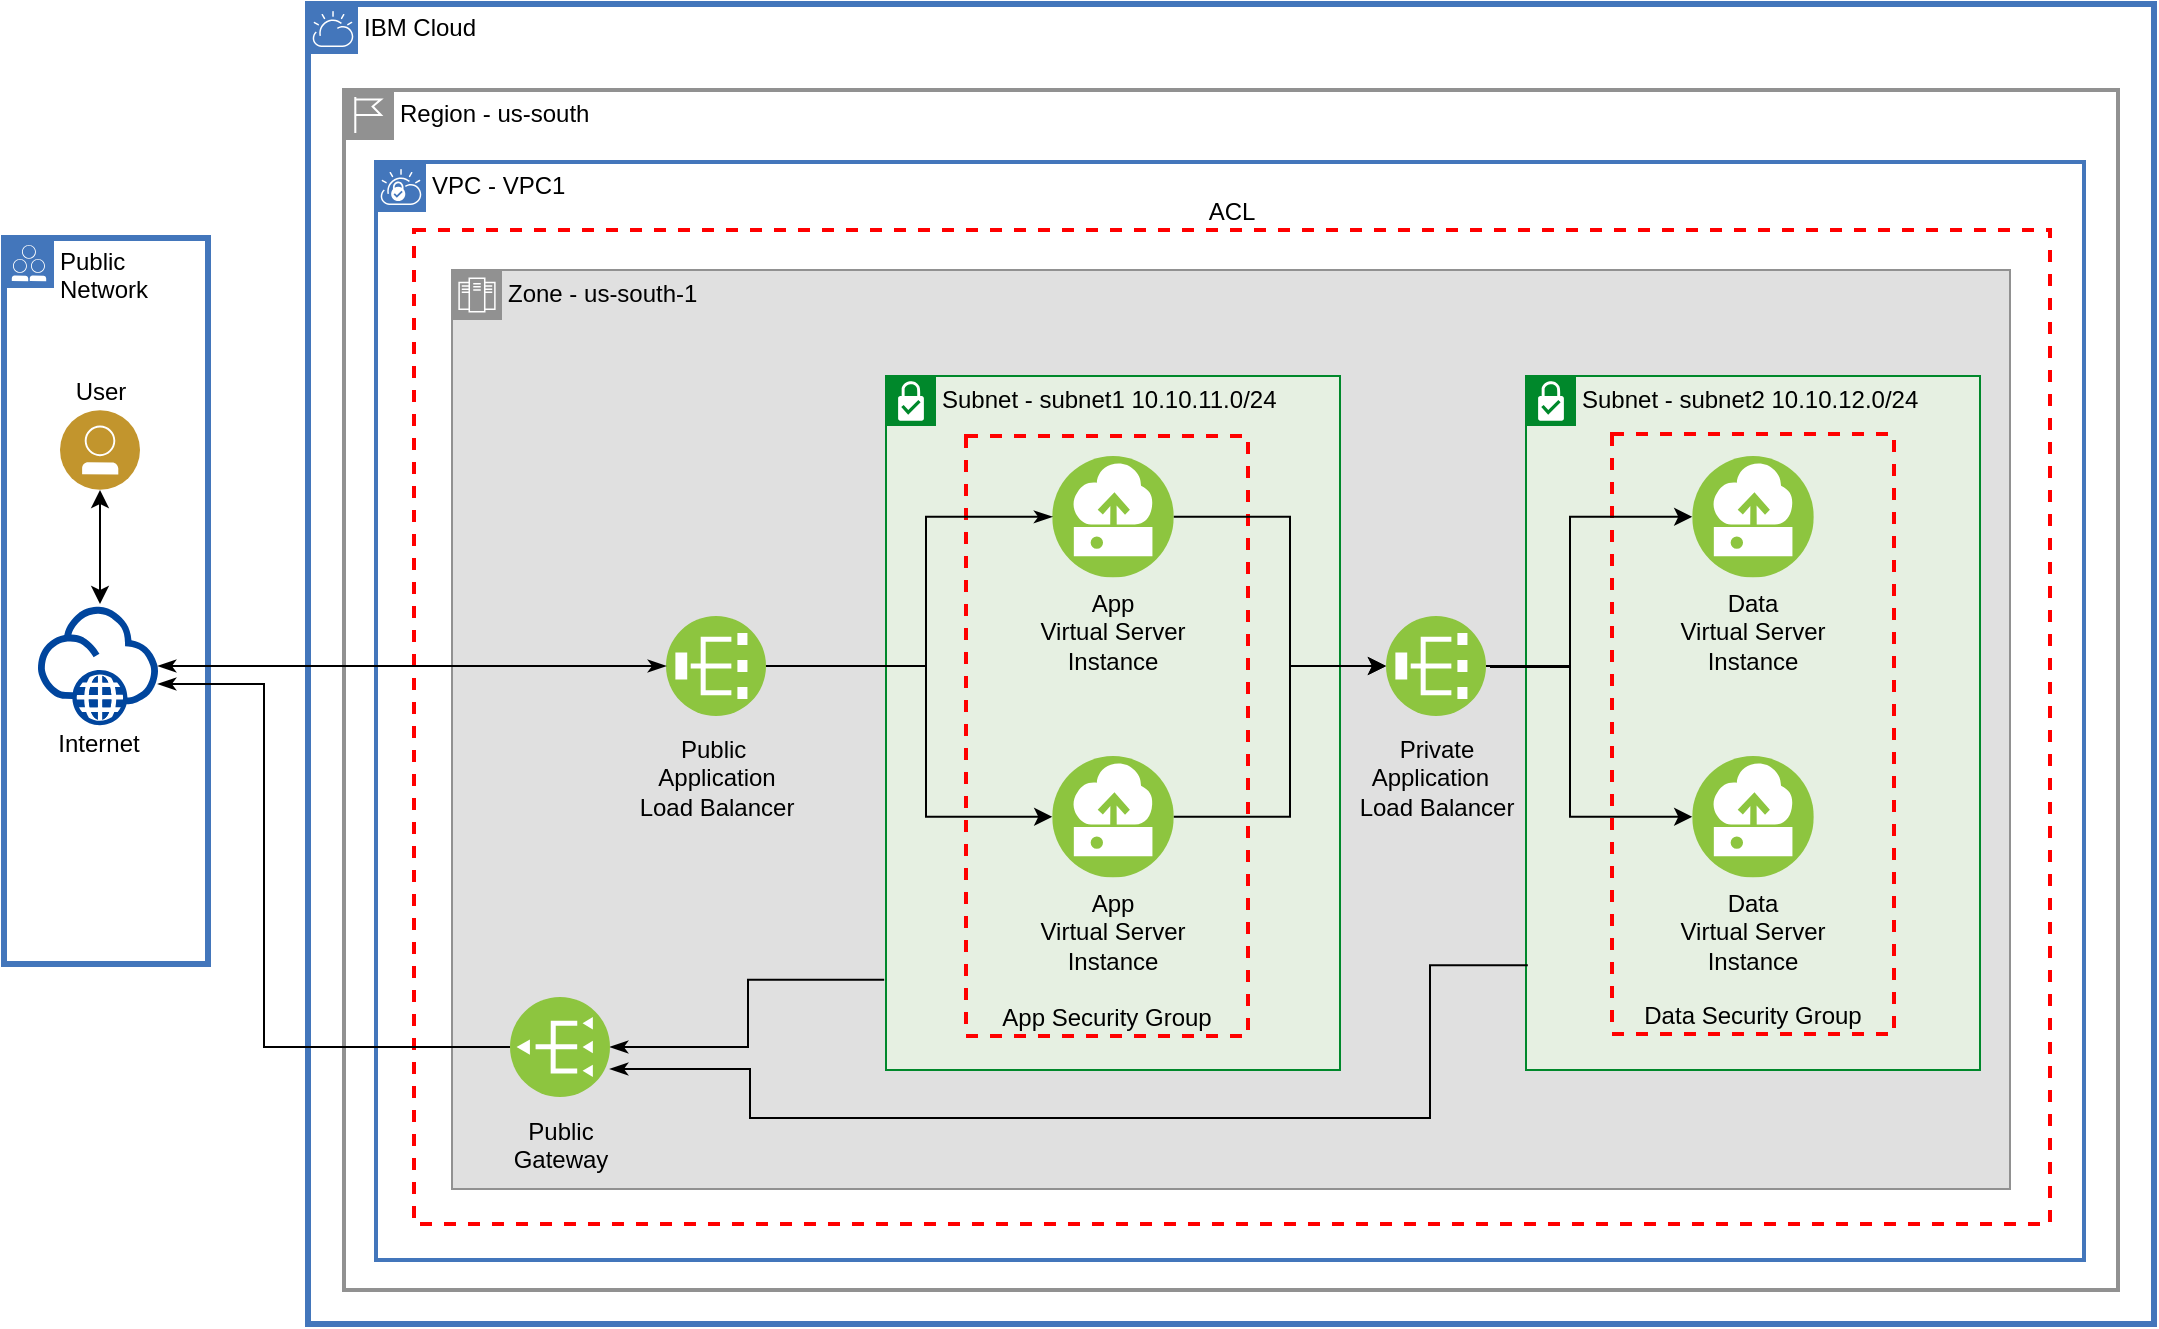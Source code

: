 <mxfile version="13.9.9" type="device"><diagram id="gla63Dk0FSsQ5Y3dld1r" name="Page-1"><mxGraphModel dx="2595" dy="769" grid="1" gridSize="10" guides="1" tooltips="1" connect="1" arrows="1" fold="1" page="1" pageScale="1" pageWidth="1169" pageHeight="827" math="0" shadow="0"><root><mxCell id="0"/><mxCell id="1" parent="0"/><mxCell id="XdhBxeVjwwG-wrsQRxkh-4" value="Public&lt;br&gt;Network" style="shape=mxgraph.ibm.box;prType=public;fontStyle=0;verticalAlign=top;align=left;spacingLeft=32;spacingTop=4;fillColor=none;rounded=0;whiteSpace=wrap;html=1;strokeColor=#4376BB;strokeWidth=3;dashed=0;container=1;spacing=-4;collapsible=0;expand=0;recursiveResize=0;" parent="1" vertex="1"><mxGeometry x="-50" y="237" width="102" height="363" as="geometry"/></mxCell><mxCell id="dCvMZ2OZZOgdDhihUdpA-3" value="Internet" style="aspect=fixed;perimeter=ellipsePerimeter;html=1;align=center;shadow=0;dashed=0;image;image=img/lib/ibm/vpc/Internet.svg;labelPosition=center;verticalLabelPosition=bottom;verticalAlign=top;fontSize=12;spacingTop=-5;" parent="XdhBxeVjwwG-wrsQRxkh-4" vertex="1"><mxGeometry x="17" y="184" width="60" height="60" as="geometry"/></mxCell><mxCell id="dCvMZ2OZZOgdDhihUdpA-59" value="User" style="aspect=fixed;perimeter=ellipsePerimeter;html=1;align=center;shadow=0;dashed=0;image;image=img/lib/ibm/users/user.svg;labelPosition=center;verticalLabelPosition=top;verticalAlign=bottom;" parent="XdhBxeVjwwG-wrsQRxkh-4" vertex="1"><mxGeometry x="28" y="86" width="40" height="40" as="geometry"/></mxCell><mxCell id="wxzdjMefMCO8B9M6MLoJ-5" value="" style="edgeStyle=elbowEdgeStyle;rounded=0;elbow=vertical;html=1;labelBackgroundColor=#ffffff;startArrow=classic;startFill=1;startSize=6;endArrow=classic;endFill=1;endSize=6;jettySize=auto;orthogonalLoop=1;strokeWidth=1;fontSize=14;" parent="XdhBxeVjwwG-wrsQRxkh-4" target="dCvMZ2OZZOgdDhihUdpA-59" edge="1"><mxGeometry width="60" height="60" relative="1" as="geometry"><mxPoint x="48" y="183" as="sourcePoint"/><mxPoint x="50" y="160" as="targetPoint"/><Array as="points"><mxPoint x="48" y="157"/></Array></mxGeometry></mxCell><mxCell id="dCvMZ2OZZOgdDhihUdpA-4" value="IBM Cloud" style="shape=mxgraph.ibm.box;prType=cloud;fontStyle=0;verticalAlign=top;align=left;spacingLeft=32;spacingTop=4;fillColor=none;rounded=0;whiteSpace=wrap;html=1;strokeColor=#4376BB;strokeWidth=3;dashed=0;container=1;spacing=-4;collapsible=0;expand=0;recursiveResize=0;" parent="1" vertex="1"><mxGeometry x="102" y="120" width="923" height="660" as="geometry"/></mxCell><mxCell id="dCvMZ2OZZOgdDhihUdpA-5" value="Region - us-south" style="shape=mxgraph.ibm.box;prType=region;fontStyle=0;verticalAlign=top;align=left;spacingLeft=32;spacingTop=4;fillColor=none;rounded=0;whiteSpace=wrap;html=1;strokeColor=#919191;strokeWidth=2;dashed=0;container=1;spacing=-4;collapsible=0;expand=0;recursiveResize=0;" parent="dCvMZ2OZZOgdDhihUdpA-4" vertex="1"><mxGeometry x="18" y="43" width="887" height="600" as="geometry"/></mxCell><mxCell id="dCvMZ2OZZOgdDhihUdpA-6" value="VPC - VPC1" style="shape=mxgraph.ibm.box;prType=vpc;fontStyle=0;verticalAlign=top;align=left;spacingLeft=32;spacingTop=4;fillColor=none;rounded=0;whiteSpace=wrap;html=1;strokeColor=#4376BB;strokeWidth=2;dashed=0;container=1;spacing=-4;collapsible=0;expand=0;recursiveResize=0;" parent="dCvMZ2OZZOgdDhihUdpA-5" vertex="1"><mxGeometry x="16" y="36" width="854" height="549" as="geometry"/></mxCell><mxCell id="dCvMZ2OZZOgdDhihUdpA-7" value="&lt;div&gt;&lt;font style=&quot;font-size: 12px&quot;&gt;Zone - us-south-1&lt;br&gt;&lt;/font&gt;&lt;/div&gt;" style="shape=mxgraph.ibm.box;prType=zone;fontStyle=0;verticalAlign=top;align=left;spacingLeft=32;spacingTop=4;fillColor=#E0E0E0;rounded=0;whiteSpace=wrap;html=1;strokeColor=#919191;strokeWidth=1;dashed=0;container=1;spacing=-4;collapsible=0;expand=0;recursiveResize=0;" parent="dCvMZ2OZZOgdDhihUdpA-6" vertex="1"><mxGeometry x="38" y="54" width="779" height="459.5" as="geometry"/></mxCell><mxCell id="dCvMZ2OZZOgdDhihUdpA-8" value="&lt;div&gt;&lt;font style=&quot;font-size: 12px&quot;&gt;Subnet - subnet1 10.10.11.0/24&lt;br&gt;&lt;/font&gt;&lt;/div&gt;" style="shape=mxgraph.ibm.box;prType=subnet;fontStyle=0;verticalAlign=top;align=left;spacingLeft=32;spacingTop=4;fillColor=#E6F0E2;rounded=0;whiteSpace=wrap;html=1;strokeColor=#00882B;strokeWidth=1;dashed=0;container=1;spacing=-4;collapsible=0;expand=0;recursiveResize=0;" parent="dCvMZ2OZZOgdDhihUdpA-7" vertex="1"><mxGeometry x="217" y="53" width="227" height="347" as="geometry"/></mxCell><mxCell id="dCvMZ2OZZOgdDhihUdpA-9" value="App Virtual&amp;nbsp;Server Instance" style="aspect=fixed;perimeter=ellipsePerimeter;html=1;align=center;shadow=0;dashed=0;image;image=img/lib/ibm/vpc/Instance.svg;dashPattern=1 1;fontColor=#000000;fontSize=12;labelPosition=center;verticalLabelPosition=bottom;verticalAlign=top;spacingTop=-1;spacingLeft=0;labelBackgroundColor=none;whiteSpace=wrap;" parent="dCvMZ2OZZOgdDhihUdpA-8" vertex="1"><mxGeometry x="83.1" y="40" width="60.8" height="60.8" as="geometry"/></mxCell><mxCell id="eZzAfk2Epl1OtIDaUE8g-6" value="App Virtual&amp;nbsp;Server Instance" style="aspect=fixed;perimeter=ellipsePerimeter;html=1;align=center;shadow=0;dashed=0;image;image=img/lib/ibm/vpc/Instance.svg;dashPattern=1 1;fontColor=#000000;fontSize=12;labelPosition=center;verticalLabelPosition=bottom;verticalAlign=top;spacingTop=-1;spacingLeft=0;labelBackgroundColor=none;whiteSpace=wrap;" parent="dCvMZ2OZZOgdDhihUdpA-8" vertex="1"><mxGeometry x="83.1" y="190" width="60.8" height="60.8" as="geometry"/></mxCell><mxCell id="eZzAfk2Epl1OtIDaUE8g-27" value="App Security Group" style="fontStyle=0;verticalAlign=top;align=center;spacingTop=-23;fillColor=none;rounded=0;whiteSpace=wrap;html=1;strokeColor=#FF0000;strokeWidth=2;dashed=1;container=0;collapsible=0;expand=0;recursiveResize=0;fontColor=#000000;labelPosition=center;verticalLabelPosition=bottom;" parent="dCvMZ2OZZOgdDhihUdpA-8" vertex="1"><mxGeometry x="40" y="30" width="141" height="300" as="geometry"/></mxCell><mxCell id="eZzAfk2Epl1OtIDaUE8g-7" value="&lt;div&gt;&lt;font style=&quot;font-size: 12px&quot;&gt;Subnet - subnet2 10.10.12.0/24&lt;br&gt;&lt;/font&gt;&lt;/div&gt;" style="shape=mxgraph.ibm.box;prType=subnet;fontStyle=0;verticalAlign=top;align=left;spacingLeft=32;spacingTop=4;fillColor=#E6F0E2;rounded=0;whiteSpace=wrap;html=1;strokeColor=#00882B;strokeWidth=1;dashed=0;container=1;spacing=-4;collapsible=0;expand=0;recursiveResize=0;" parent="dCvMZ2OZZOgdDhihUdpA-7" vertex="1"><mxGeometry x="537" y="53" width="227" height="347" as="geometry"/></mxCell><mxCell id="eZzAfk2Epl1OtIDaUE8g-8" value="Data&lt;br&gt;Virtual&amp;nbsp;Server&lt;br&gt;Instance" style="aspect=fixed;perimeter=ellipsePerimeter;html=1;align=center;shadow=0;dashed=0;image;image=img/lib/ibm/vpc/Instance.svg;dashPattern=1 1;fontColor=#000000;fontSize=12;labelPosition=center;verticalLabelPosition=bottom;verticalAlign=top;spacingTop=-1;spacingLeft=0;labelBackgroundColor=none;whiteSpace=wrap;" parent="eZzAfk2Epl1OtIDaUE8g-7" vertex="1"><mxGeometry x="83.1" y="40" width="60.8" height="60.8" as="geometry"/></mxCell><mxCell id="eZzAfk2Epl1OtIDaUE8g-9" value="Data Virtual&amp;nbsp;Server Instance" style="aspect=fixed;perimeter=ellipsePerimeter;html=1;align=center;shadow=0;dashed=0;image;image=img/lib/ibm/vpc/Instance.svg;dashPattern=1 1;fontColor=#000000;fontSize=12;labelPosition=center;verticalLabelPosition=bottom;verticalAlign=top;spacingTop=-1;spacingLeft=0;labelBackgroundColor=none;whiteSpace=wrap;" parent="eZzAfk2Epl1OtIDaUE8g-7" vertex="1"><mxGeometry x="83.1" y="190" width="60.8" height="60.8" as="geometry"/></mxCell><mxCell id="eZzAfk2Epl1OtIDaUE8g-28" value="Data Security Group" style="fontStyle=0;verticalAlign=top;align=center;spacingTop=-23;fillColor=none;rounded=0;whiteSpace=wrap;html=1;strokeColor=#FF0000;strokeWidth=2;dashed=1;container=0;collapsible=0;expand=0;recursiveResize=0;fontColor=#000000;labelPosition=center;verticalLabelPosition=bottom;" parent="eZzAfk2Epl1OtIDaUE8g-7" vertex="1"><mxGeometry x="43" y="29" width="141" height="300" as="geometry"/></mxCell><mxCell id="eZzAfk2Epl1OtIDaUE8g-12" style="edgeStyle=orthogonalEdgeStyle;rounded=0;orthogonalLoop=1;jettySize=auto;html=1;entryX=0;entryY=0.5;entryDx=0;entryDy=0;startArrow=none;startFill=0;fontColor=#000000;" parent="dCvMZ2OZZOgdDhihUdpA-7" target="eZzAfk2Epl1OtIDaUE8g-8" edge="1"><mxGeometry relative="1" as="geometry"><mxPoint x="519" y="198.5" as="sourcePoint"/><Array as="points"><mxPoint x="559" y="199"/><mxPoint x="559" y="123"/></Array></mxGeometry></mxCell><mxCell id="eZzAfk2Epl1OtIDaUE8g-10" value="Private&lt;br&gt;Application&amp;nbsp;&amp;nbsp;&lt;br&gt;Load Balancer" style="aspect=fixed;perimeter=ellipsePerimeter;html=1;align=center;shadow=0;dashed=0;fontSize=12;spacingTop=3;image;image=img/lib/ibm/vpc/LoadBalancer.svg;labelBackgroundColor=none;direction=north;" parent="dCvMZ2OZZOgdDhihUdpA-7" vertex="1"><mxGeometry x="467" y="173" width="50" height="50" as="geometry"/></mxCell><mxCell id="eZzAfk2Epl1OtIDaUE8g-17" style="edgeStyle=orthogonalEdgeStyle;rounded=0;orthogonalLoop=1;jettySize=auto;html=1;exitX=1;exitY=0.5;exitDx=0;exitDy=0;entryX=0;entryY=0.5;entryDx=0;entryDy=0;startArrow=none;startFill=0;endArrow=classicThin;endFill=1;fontColor=#000000;" parent="dCvMZ2OZZOgdDhihUdpA-7" source="eZzAfk2Epl1OtIDaUE8g-11" target="dCvMZ2OZZOgdDhihUdpA-9" edge="1"><mxGeometry relative="1" as="geometry"><Array as="points"><mxPoint x="237" y="198"/><mxPoint x="237" y="123"/></Array></mxGeometry></mxCell><mxCell id="eZzAfk2Epl1OtIDaUE8g-19" style="edgeStyle=orthogonalEdgeStyle;rounded=0;orthogonalLoop=1;jettySize=auto;html=1;exitX=1;exitY=0.5;exitDx=0;exitDy=0;entryX=0;entryY=0.5;entryDx=0;entryDy=0;startArrow=none;startFill=0;endArrow=classic;endFill=1;fontColor=#000000;" parent="dCvMZ2OZZOgdDhihUdpA-7" source="eZzAfk2Epl1OtIDaUE8g-11" target="eZzAfk2Epl1OtIDaUE8g-6" edge="1"><mxGeometry relative="1" as="geometry"><Array as="points"><mxPoint x="237" y="198"/><mxPoint x="237" y="273"/></Array></mxGeometry></mxCell><mxCell id="eZzAfk2Epl1OtIDaUE8g-11" value="Public&amp;nbsp;&lt;br&gt;Application&lt;br&gt;Load Balancer" style="aspect=fixed;perimeter=ellipsePerimeter;html=1;align=center;shadow=0;dashed=0;fontSize=12;spacingTop=3;image;image=img/lib/ibm/vpc/LoadBalancer.svg;labelBackgroundColor=none;direction=north;" parent="dCvMZ2OZZOgdDhihUdpA-7" vertex="1"><mxGeometry x="107" y="173" width="50" height="50" as="geometry"/></mxCell><mxCell id="eZzAfk2Epl1OtIDaUE8g-13" style="edgeStyle=orthogonalEdgeStyle;rounded=0;orthogonalLoop=1;jettySize=auto;html=1;exitX=0;exitY=0.5;exitDx=0;exitDy=0;entryX=0.5;entryY=1;entryDx=0;entryDy=0;startArrow=classic;startFill=1;fontColor=#000000;endArrow=none;endFill=0;" parent="dCvMZ2OZZOgdDhihUdpA-7" source="eZzAfk2Epl1OtIDaUE8g-9" target="eZzAfk2Epl1OtIDaUE8g-10" edge="1"><mxGeometry relative="1" as="geometry"><Array as="points"><mxPoint x="559" y="273"/><mxPoint x="559" y="198"/></Array></mxGeometry></mxCell><mxCell id="eZzAfk2Epl1OtIDaUE8g-14" style="edgeStyle=orthogonalEdgeStyle;rounded=0;orthogonalLoop=1;jettySize=auto;html=1;exitX=1;exitY=0.5;exitDx=0;exitDy=0;entryX=0.5;entryY=0;entryDx=0;entryDy=0;startArrow=none;startFill=0;fontColor=#000000;" parent="dCvMZ2OZZOgdDhihUdpA-7" source="dCvMZ2OZZOgdDhihUdpA-9" target="eZzAfk2Epl1OtIDaUE8g-10" edge="1"><mxGeometry relative="1" as="geometry"><Array as="points"><mxPoint x="419" y="123"/><mxPoint x="419" y="198"/></Array></mxGeometry></mxCell><mxCell id="eZzAfk2Epl1OtIDaUE8g-16" style="edgeStyle=orthogonalEdgeStyle;rounded=0;orthogonalLoop=1;jettySize=auto;html=1;exitX=1;exitY=0.5;exitDx=0;exitDy=0;entryX=0.5;entryY=0;entryDx=0;entryDy=0;startArrow=none;startFill=0;fontColor=#000000;" parent="dCvMZ2OZZOgdDhihUdpA-7" source="eZzAfk2Epl1OtIDaUE8g-6" target="eZzAfk2Epl1OtIDaUE8g-10" edge="1"><mxGeometry relative="1" as="geometry"><Array as="points"><mxPoint x="419" y="273"/><mxPoint x="419" y="198"/></Array></mxGeometry></mxCell><mxCell id="eZzAfk2Epl1OtIDaUE8g-25" style="edgeStyle=orthogonalEdgeStyle;rounded=0;orthogonalLoop=1;jettySize=auto;html=1;exitX=0;exitY=0.5;exitDx=0;exitDy=0;startArrow=classicThin;startFill=1;endArrow=none;endFill=0;fontColor=#000000;entryX=-0.004;entryY=0.87;entryDx=0;entryDy=0;entryPerimeter=0;" parent="dCvMZ2OZZOgdDhihUdpA-7" source="eZzAfk2Epl1OtIDaUE8g-22" target="dCvMZ2OZZOgdDhihUdpA-8" edge="1"><mxGeometry relative="1" as="geometry"><Array as="points"><mxPoint x="148" y="389"/><mxPoint x="148" y="355"/></Array></mxGeometry></mxCell><mxCell id="fcjbATlUEmmO8eTLHNqD-1" style="edgeStyle=orthogonalEdgeStyle;rounded=0;orthogonalLoop=1;jettySize=auto;html=1;entryX=0.004;entryY=0.849;entryDx=0;entryDy=0;entryPerimeter=0;startArrow=classicThin;startFill=1;endArrow=none;endFill=0;" edge="1" parent="dCvMZ2OZZOgdDhihUdpA-7" target="eZzAfk2Epl1OtIDaUE8g-7"><mxGeometry relative="1" as="geometry"><mxPoint x="79" y="399.5" as="sourcePoint"/><Array as="points"><mxPoint x="149" y="399"/><mxPoint x="149" y="424"/><mxPoint x="489" y="424"/><mxPoint x="489" y="348"/></Array></mxGeometry></mxCell><mxCell id="eZzAfk2Epl1OtIDaUE8g-22" value="Public&lt;br&gt;Gateway" style="aspect=fixed;perimeter=ellipsePerimeter;html=1;align=center;shadow=0;dashed=0;fontSize=12;spacingTop=3;image;image=img/lib/ibm/vpc/PublicGateway.svg;labelBackgroundColor=none;direction=west;" parent="dCvMZ2OZZOgdDhihUdpA-7" vertex="1"><mxGeometry x="29" y="363.5" width="50" height="50" as="geometry"/></mxCell><mxCell id="eZzAfk2Epl1OtIDaUE8g-29" value="ACL" style="fontStyle=0;verticalAlign=bottom;align=center;spacingTop=-2;fillColor=none;rounded=0;whiteSpace=wrap;html=1;strokeColor=#FF0000;strokeWidth=2;dashed=1;container=0;collapsible=0;expand=0;recursiveResize=0;fontColor=#000000;labelPosition=center;verticalLabelPosition=top;" parent="dCvMZ2OZZOgdDhihUdpA-6" vertex="1"><mxGeometry x="19" y="34" width="818" height="497" as="geometry"/></mxCell><mxCell id="eZzAfk2Epl1OtIDaUE8g-26" style="edgeStyle=orthogonalEdgeStyle;rounded=0;orthogonalLoop=1;jettySize=auto;html=1;exitX=1;exitY=0.5;exitDx=0;exitDy=0;startArrow=none;startFill=0;endArrow=classicThin;endFill=1;fontColor=#000000;" parent="1" source="eZzAfk2Epl1OtIDaUE8g-22" edge="1"><mxGeometry relative="1" as="geometry"><mxPoint x="27" y="460" as="targetPoint"/><Array as="points"><mxPoint x="80" y="642"/><mxPoint x="80" y="460"/></Array></mxGeometry></mxCell><mxCell id="fcjbATlUEmmO8eTLHNqD-2" style="edgeStyle=orthogonalEdgeStyle;rounded=0;orthogonalLoop=1;jettySize=auto;html=1;exitX=0.5;exitY=0;exitDx=0;exitDy=0;entryX=1;entryY=0.5;entryDx=0;entryDy=0;startArrow=classicThin;startFill=1;endArrow=classicThin;endFill=1;" edge="1" parent="1" source="eZzAfk2Epl1OtIDaUE8g-11" target="dCvMZ2OZZOgdDhihUdpA-3"><mxGeometry relative="1" as="geometry"/></mxCell><mxCell id="dCvMZ2OZZOgdDhihUdpA-1" parent="0"/><mxCell id="dCvMZ2OZZOgdDhihUdpA-84" parent="0"/><mxCell id="dCvMZ2OZZOgdDhihUdpA-85" value="Connector" parent="0"/><mxCell id="dCvMZ2OZZOgdDhihUdpA-86" parent="0"/><mxCell id="dCvMZ2OZZOgdDhihUdpA-87" value="Connector" parent="0"/><mxCell id="dCvMZ2OZZOgdDhihUdpA-88" parent="0"/><mxCell id="dCvMZ2OZZOgdDhihUdpA-89" parent="0"/><mxCell id="dCvMZ2OZZOgdDhihUdpA-90" value="Connector" parent="0"/><mxCell id="dCvMZ2OZZOgdDhihUdpA-91" parent="0"/><mxCell id="dCvMZ2OZZOgdDhihUdpA-92" value="Connector" parent="0"/></root></mxGraphModel></diagram></mxfile>